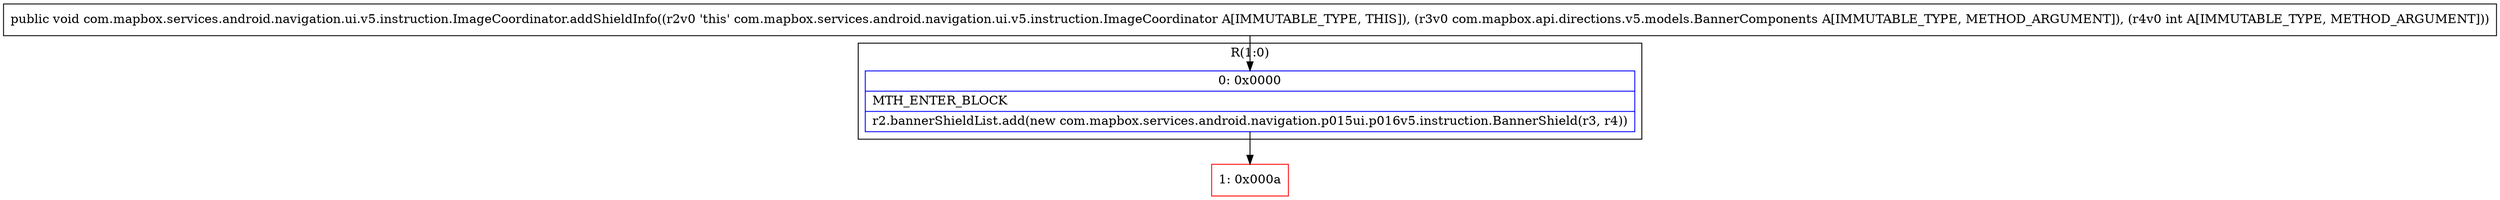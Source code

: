 digraph "CFG forcom.mapbox.services.android.navigation.ui.v5.instruction.ImageCoordinator.addShieldInfo(Lcom\/mapbox\/api\/directions\/v5\/models\/BannerComponents;I)V" {
subgraph cluster_Region_1391695954 {
label = "R(1:0)";
node [shape=record,color=blue];
Node_0 [shape=record,label="{0\:\ 0x0000|MTH_ENTER_BLOCK\l|r2.bannerShieldList.add(new com.mapbox.services.android.navigation.p015ui.p016v5.instruction.BannerShield(r3, r4))\l}"];
}
Node_1 [shape=record,color=red,label="{1\:\ 0x000a}"];
MethodNode[shape=record,label="{public void com.mapbox.services.android.navigation.ui.v5.instruction.ImageCoordinator.addShieldInfo((r2v0 'this' com.mapbox.services.android.navigation.ui.v5.instruction.ImageCoordinator A[IMMUTABLE_TYPE, THIS]), (r3v0 com.mapbox.api.directions.v5.models.BannerComponents A[IMMUTABLE_TYPE, METHOD_ARGUMENT]), (r4v0 int A[IMMUTABLE_TYPE, METHOD_ARGUMENT])) }"];
MethodNode -> Node_0;
Node_0 -> Node_1;
}

